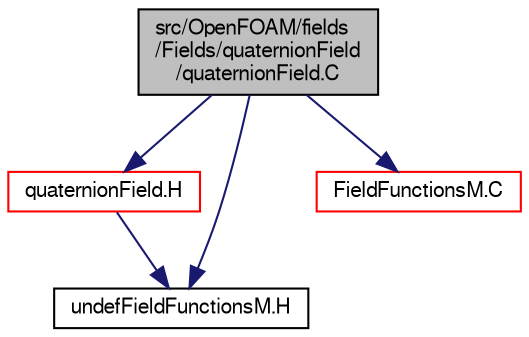 digraph "src/OpenFOAM/fields/Fields/quaternionField/quaternionField.C"
{
  bgcolor="transparent";
  edge [fontname="FreeSans",fontsize="10",labelfontname="FreeSans",labelfontsize="10"];
  node [fontname="FreeSans",fontsize="10",shape=record];
  Node0 [label="src/OpenFOAM/fields\l/Fields/quaternionField\l/quaternionField.C",height=0.2,width=0.4,color="black", fillcolor="grey75", style="filled", fontcolor="black"];
  Node0 -> Node1 [color="midnightblue",fontsize="10",style="solid",fontname="FreeSans"];
  Node1 [label="quaternionField.H",height=0.2,width=0.4,color="red",URL="$a09644.html"];
  Node1 -> Node80 [color="midnightblue",fontsize="10",style="solid",fontname="FreeSans"];
  Node80 [label="undefFieldFunctionsM.H",height=0.2,width=0.4,color="black",URL="$a09605.html"];
  Node0 -> Node97 [color="midnightblue",fontsize="10",style="solid",fontname="FreeSans"];
  Node97 [label="FieldFunctionsM.C",height=0.2,width=0.4,color="red",URL="$a09584.html"];
  Node0 -> Node80 [color="midnightblue",fontsize="10",style="solid",fontname="FreeSans"];
}
